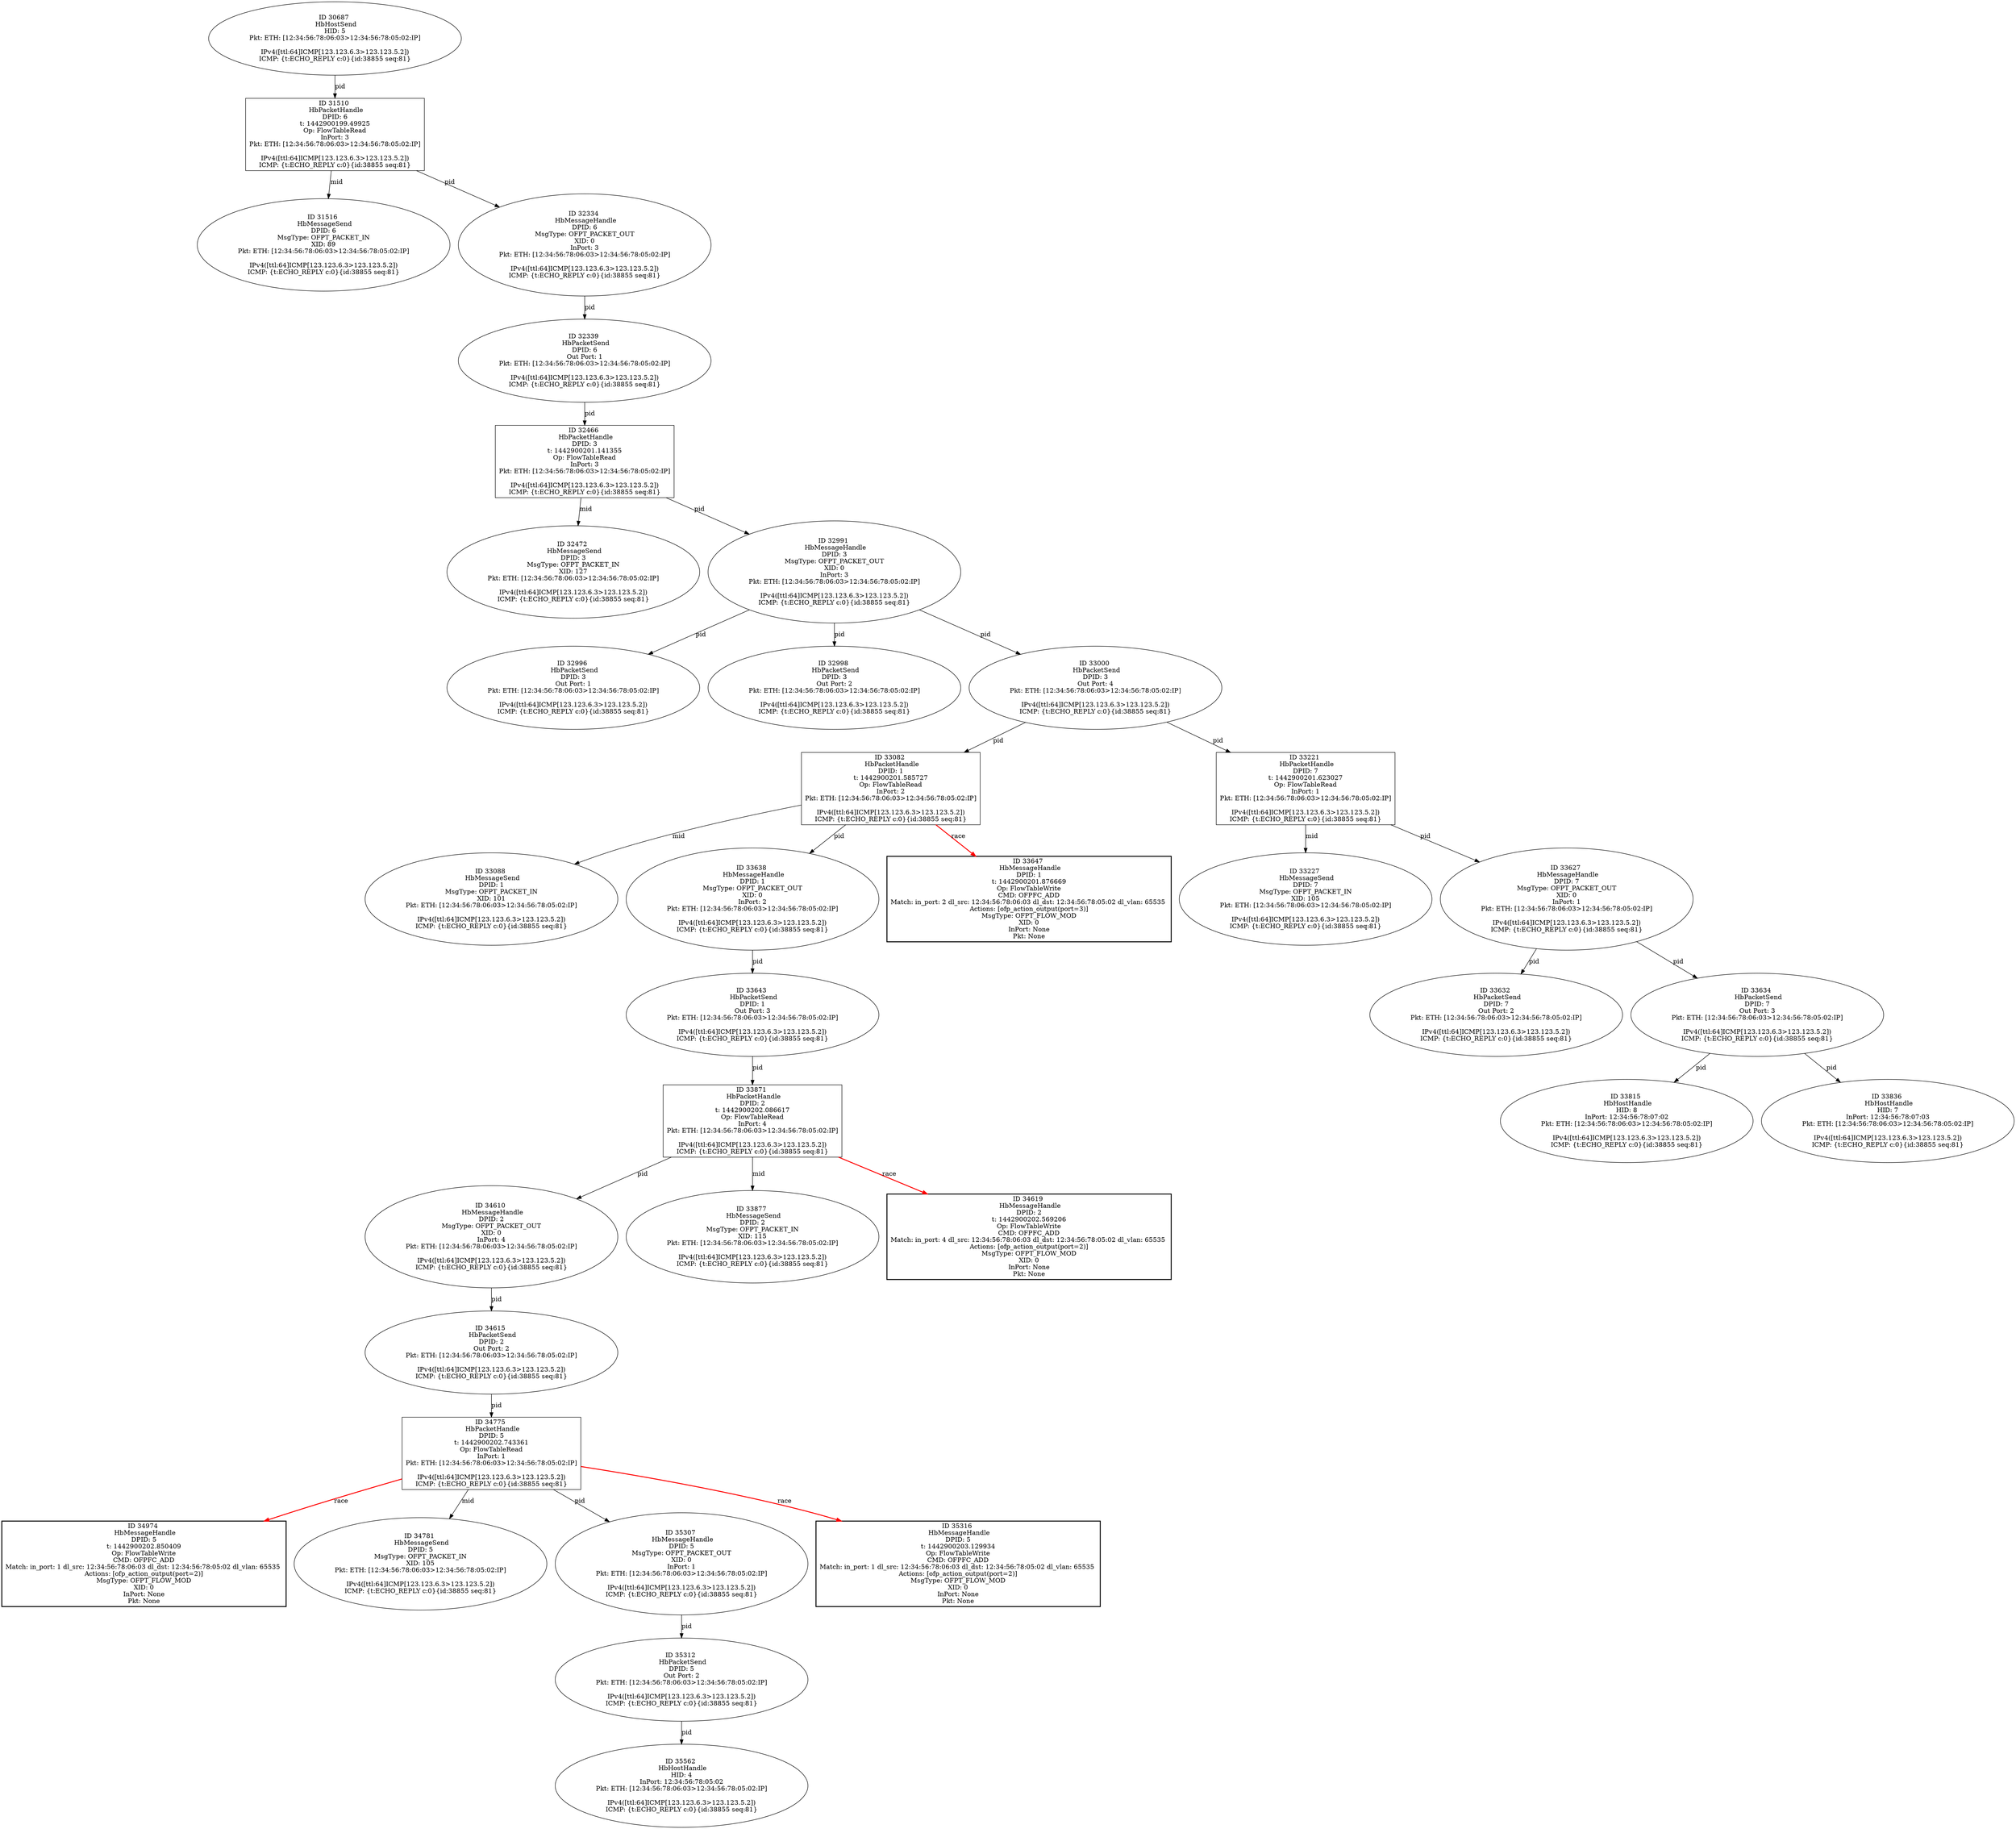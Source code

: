 strict digraph G {
33643 [shape=oval, event=<hb_events.HbPacketSend object at 0x10ed04350>, label="ID 33643 
 HbPacketSend
DPID: 1
Out Port: 3
Pkt: ETH: [12:34:56:78:06:03>12:34:56:78:05:02:IP]

IPv4([ttl:64]ICMP[123.123.6.3>123.123.5.2])
ICMP: {t:ECHO_REPLY c:0}{id:38855 seq:81}"];
31510 [shape=box, event=<hb_events.HbPacketHandle object at 0x10e97af10>, label="ID 31510 
 HbPacketHandle
DPID: 6
t: 1442900199.49925
Op: FlowTableRead
InPort: 3
Pkt: ETH: [12:34:56:78:06:03>12:34:56:78:05:02:IP]

IPv4([ttl:64]ICMP[123.123.6.3>123.123.5.2])
ICMP: {t:ECHO_REPLY c:0}{id:38855 seq:81}"];
33815 [shape=oval, event=<hb_events.HbHostHandle object at 0x10ed5a850>, label="ID 33815 
 HbHostHandle
HID: 8
InPort: 12:34:56:78:07:02
Pkt: ETH: [12:34:56:78:06:03>12:34:56:78:05:02:IP]

IPv4([ttl:64]ICMP[123.123.6.3>123.123.5.2])
ICMP: {t:ECHO_REPLY c:0}{id:38855 seq:81}"];
31516 [shape=oval, event=<hb_events.HbMessageSend object at 0x10e981690>, label="ID 31516 
 HbMessageSend
DPID: 6
MsgType: OFPT_PACKET_IN
XID: 89
Pkt: ETH: [12:34:56:78:06:03>12:34:56:78:05:02:IP]

IPv4([ttl:64]ICMP[123.123.6.3>123.123.5.2])
ICMP: {t:ECHO_REPLY c:0}{id:38855 seq:81}"];
34974 [shape=box, style=bold, event=<hb_events.HbMessageHandle object at 0x10f059d90>, label="ID 34974 
 HbMessageHandle
DPID: 5
t: 1442900202.850409
Op: FlowTableWrite
CMD: OFPFC_ADD
Match: in_port: 1 dl_src: 12:34:56:78:06:03 dl_dst: 12:34:56:78:05:02 dl_vlan: 65535 
Actions: [ofp_action_output(port=2)]
MsgType: OFPT_FLOW_MOD
XID: 0
InPort: None
Pkt: None"];
33836 [shape=oval, event=<hb_events.HbHostHandle object at 0x10ed619d0>, label="ID 33836 
 HbHostHandle
HID: 7
InPort: 12:34:56:78:07:03
Pkt: ETH: [12:34:56:78:06:03>12:34:56:78:05:02:IP]

IPv4([ttl:64]ICMP[123.123.6.3>123.123.5.2])
ICMP: {t:ECHO_REPLY c:0}{id:38855 seq:81}"];
34610 [shape=oval, event=<hb_events.HbMessageHandle object at 0x10ef36e50>, label="ID 34610 
 HbMessageHandle
DPID: 2
MsgType: OFPT_PACKET_OUT
XID: 0
InPort: 4
Pkt: ETH: [12:34:56:78:06:03>12:34:56:78:05:02:IP]

IPv4([ttl:64]ICMP[123.123.6.3>123.123.5.2])
ICMP: {t:ECHO_REPLY c:0}{id:38855 seq:81}"];
34615 [shape=oval, event=<hb_events.HbPacketSend object at 0x10ef44610>, label="ID 34615 
 HbPacketSend
DPID: 2
Out Port: 2
Pkt: ETH: [12:34:56:78:06:03>12:34:56:78:05:02:IP]

IPv4([ttl:64]ICMP[123.123.6.3>123.123.5.2])
ICMP: {t:ECHO_REPLY c:0}{id:38855 seq:81}"];
33082 [shape=box, event=<hb_events.HbPacketHandle object at 0x10ec18310>, label="ID 33082 
 HbPacketHandle
DPID: 1
t: 1442900201.585727
Op: FlowTableRead
InPort: 2
Pkt: ETH: [12:34:56:78:06:03>12:34:56:78:05:02:IP]

IPv4([ttl:64]ICMP[123.123.6.3>123.123.5.2])
ICMP: {t:ECHO_REPLY c:0}{id:38855 seq:81}"];
30687 [shape=oval, event=<hb_events.HbHostSend object at 0x10e60a690>, label="ID 30687 
 HbHostSend
HID: 5
Pkt: ETH: [12:34:56:78:06:03>12:34:56:78:05:02:IP]

IPv4([ttl:64]ICMP[123.123.6.3>123.123.5.2])
ICMP: {t:ECHO_REPLY c:0}{id:38855 seq:81}"];
33088 [shape=oval, event=<hb_events.HbMessageSend object at 0x10ec18ad0>, label="ID 33088 
 HbMessageSend
DPID: 1
MsgType: OFPT_PACKET_IN
XID: 101
Pkt: ETH: [12:34:56:78:06:03>12:34:56:78:05:02:IP]

IPv4([ttl:64]ICMP[123.123.6.3>123.123.5.2])
ICMP: {t:ECHO_REPLY c:0}{id:38855 seq:81}"];
33221 [shape=box, event=<hb_events.HbPacketHandle object at 0x10ec583d0>, label="ID 33221 
 HbPacketHandle
DPID: 7
t: 1442900201.623027
Op: FlowTableRead
InPort: 1
Pkt: ETH: [12:34:56:78:06:03>12:34:56:78:05:02:IP]

IPv4([ttl:64]ICMP[123.123.6.3>123.123.5.2])
ICMP: {t:ECHO_REPLY c:0}{id:38855 seq:81}"];
33227 [shape=oval, event=<hb_events.HbMessageSend object at 0x10ec58b10>, label="ID 33227 
 HbMessageSend
DPID: 7
MsgType: OFPT_PACKET_IN
XID: 105
Pkt: ETH: [12:34:56:78:06:03>12:34:56:78:05:02:IP]

IPv4([ttl:64]ICMP[123.123.6.3>123.123.5.2])
ICMP: {t:ECHO_REPLY c:0}{id:38855 seq:81}"];
32334 [shape=oval, event=<hb_events.HbMessageHandle object at 0x10eb0f790>, label="ID 32334 
 HbMessageHandle
DPID: 6
MsgType: OFPT_PACKET_OUT
XID: 0
InPort: 3
Pkt: ETH: [12:34:56:78:06:03>12:34:56:78:05:02:IP]

IPv4([ttl:64]ICMP[123.123.6.3>123.123.5.2])
ICMP: {t:ECHO_REPLY c:0}{id:38855 seq:81}"];
33871 [shape=box, event=<hb_events.HbPacketHandle object at 0x10ed7a790>, label="ID 33871 
 HbPacketHandle
DPID: 2
t: 1442900202.086617
Op: FlowTableRead
InPort: 4
Pkt: ETH: [12:34:56:78:06:03>12:34:56:78:05:02:IP]

IPv4([ttl:64]ICMP[123.123.6.3>123.123.5.2])
ICMP: {t:ECHO_REPLY c:0}{id:38855 seq:81}"];
32466 [shape=box, event=<hb_events.HbPacketHandle object at 0x10eb39e10>, label="ID 32466 
 HbPacketHandle
DPID: 3
t: 1442900201.141355
Op: FlowTableRead
InPort: 3
Pkt: ETH: [12:34:56:78:06:03>12:34:56:78:05:02:IP]

IPv4([ttl:64]ICMP[123.123.6.3>123.123.5.2])
ICMP: {t:ECHO_REPLY c:0}{id:38855 seq:81}"];
32339 [shape=oval, event=<hb_events.HbPacketSend object at 0x10eb1a090>, label="ID 32339 
 HbPacketSend
DPID: 6
Out Port: 1
Pkt: ETH: [12:34:56:78:06:03>12:34:56:78:05:02:IP]

IPv4([ttl:64]ICMP[123.123.6.3>123.123.5.2])
ICMP: {t:ECHO_REPLY c:0}{id:38855 seq:81}"];
33877 [shape=oval, event=<hb_events.HbMessageSend object at 0x10ed7af50>, label="ID 33877 
 HbMessageSend
DPID: 2
MsgType: OFPT_PACKET_IN
XID: 115
Pkt: ETH: [12:34:56:78:06:03>12:34:56:78:05:02:IP]

IPv4([ttl:64]ICMP[123.123.6.3>123.123.5.2])
ICMP: {t:ECHO_REPLY c:0}{id:38855 seq:81}"];
34775 [shape=box, event=<hb_events.HbPacketHandle object at 0x10efb3c10>, label="ID 34775 
 HbPacketHandle
DPID: 5
t: 1442900202.743361
Op: FlowTableRead
InPort: 1
Pkt: ETH: [12:34:56:78:06:03>12:34:56:78:05:02:IP]

IPv4([ttl:64]ICMP[123.123.6.3>123.123.5.2])
ICMP: {t:ECHO_REPLY c:0}{id:38855 seq:81}"];
32472 [shape=oval, event=<hb_events.HbMessageSend object at 0x10eb3e590>, label="ID 32472 
 HbMessageSend
DPID: 3
MsgType: OFPT_PACKET_IN
XID: 127
Pkt: ETH: [12:34:56:78:06:03>12:34:56:78:05:02:IP]

IPv4([ttl:64]ICMP[123.123.6.3>123.123.5.2])
ICMP: {t:ECHO_REPLY c:0}{id:38855 seq:81}"];
33627 [shape=oval, event=<hb_events.HbMessageHandle object at 0x10ecf1390>, label="ID 33627 
 HbMessageHandle
DPID: 7
MsgType: OFPT_PACKET_OUT
XID: 0
InPort: 1
Pkt: ETH: [12:34:56:78:06:03>12:34:56:78:05:02:IP]

IPv4([ttl:64]ICMP[123.123.6.3>123.123.5.2])
ICMP: {t:ECHO_REPLY c:0}{id:38855 seq:81}"];
34781 [shape=oval, event=<hb_events.HbMessageSend object at 0x10efad250>, label="ID 34781 
 HbMessageSend
DPID: 5
MsgType: OFPT_PACKET_IN
XID: 105
Pkt: ETH: [12:34:56:78:06:03>12:34:56:78:05:02:IP]

IPv4([ttl:64]ICMP[123.123.6.3>123.123.5.2])
ICMP: {t:ECHO_REPLY c:0}{id:38855 seq:81}"];
32991 [shape=oval, event=<hb_events.HbMessageHandle object at 0x10ebfc4d0>, label="ID 32991 
 HbMessageHandle
DPID: 3
MsgType: OFPT_PACKET_OUT
XID: 0
InPort: 3
Pkt: ETH: [12:34:56:78:06:03>12:34:56:78:05:02:IP]

IPv4([ttl:64]ICMP[123.123.6.3>123.123.5.2])
ICMP: {t:ECHO_REPLY c:0}{id:38855 seq:81}"];
33632 [shape=oval, event=<hb_events.HbPacketSend object at 0x10ecfc190>, label="ID 33632 
 HbPacketSend
DPID: 7
Out Port: 2
Pkt: ETH: [12:34:56:78:06:03>12:34:56:78:05:02:IP]

IPv4([ttl:64]ICMP[123.123.6.3>123.123.5.2])
ICMP: {t:ECHO_REPLY c:0}{id:38855 seq:81}"];
33634 [shape=oval, event=<hb_events.HbPacketSend object at 0x10ecfcbd0>, label="ID 33634 
 HbPacketSend
DPID: 7
Out Port: 3
Pkt: ETH: [12:34:56:78:06:03>12:34:56:78:05:02:IP]

IPv4([ttl:64]ICMP[123.123.6.3>123.123.5.2])
ICMP: {t:ECHO_REPLY c:0}{id:38855 seq:81}"];
34619 [shape=box, style=bold, event=<hb_events.HbMessageHandle object at 0x10ef4ae90>, label="ID 34619 
 HbMessageHandle
DPID: 2
t: 1442900202.569206
Op: FlowTableWrite
CMD: OFPFC_ADD
Match: in_port: 4 dl_src: 12:34:56:78:06:03 dl_dst: 12:34:56:78:05:02 dl_vlan: 65535 
Actions: [ofp_action_output(port=2)]
MsgType: OFPT_FLOW_MOD
XID: 0
InPort: None
Pkt: None"];
32996 [shape=oval, event=<hb_events.HbPacketSend object at 0x10ebfc9d0>, label="ID 32996 
 HbPacketSend
DPID: 3
Out Port: 1
Pkt: ETH: [12:34:56:78:06:03>12:34:56:78:05:02:IP]

IPv4([ttl:64]ICMP[123.123.6.3>123.123.5.2])
ICMP: {t:ECHO_REPLY c:0}{id:38855 seq:81}"];
32998 [shape=oval, event=<hb_events.HbPacketSend object at 0x10ebfcc10>, label="ID 32998 
 HbPacketSend
DPID: 3
Out Port: 2
Pkt: ETH: [12:34:56:78:06:03>12:34:56:78:05:02:IP]

IPv4([ttl:64]ICMP[123.123.6.3>123.123.5.2])
ICMP: {t:ECHO_REPLY c:0}{id:38855 seq:81}"];
33638 [shape=oval, event=<hb_events.HbMessageHandle object at 0x10ecfce10>, label="ID 33638 
 HbMessageHandle
DPID: 1
MsgType: OFPT_PACKET_OUT
XID: 0
InPort: 2
Pkt: ETH: [12:34:56:78:06:03>12:34:56:78:05:02:IP]

IPv4([ttl:64]ICMP[123.123.6.3>123.123.5.2])
ICMP: {t:ECHO_REPLY c:0}{id:38855 seq:81}"];
33000 [shape=oval, event=<hb_events.HbPacketSend object at 0x10ebfce50>, label="ID 33000 
 HbPacketSend
DPID: 3
Out Port: 4
Pkt: ETH: [12:34:56:78:06:03>12:34:56:78:05:02:IP]

IPv4([ttl:64]ICMP[123.123.6.3>123.123.5.2])
ICMP: {t:ECHO_REPLY c:0}{id:38855 seq:81}"];
35562 [shape=oval, event=<hb_events.HbHostHandle object at 0x10f229f90>, label="ID 35562 
 HbHostHandle
HID: 4
InPort: 12:34:56:78:05:02
Pkt: ETH: [12:34:56:78:06:03>12:34:56:78:05:02:IP]

IPv4([ttl:64]ICMP[123.123.6.3>123.123.5.2])
ICMP: {t:ECHO_REPLY c:0}{id:38855 seq:81}"];
35307 [shape=oval, event=<hb_events.HbMessageHandle object at 0x10f162250>, label="ID 35307 
 HbMessageHandle
DPID: 5
MsgType: OFPT_PACKET_OUT
XID: 0
InPort: 1
Pkt: ETH: [12:34:56:78:06:03>12:34:56:78:05:02:IP]

IPv4([ttl:64]ICMP[123.123.6.3>123.123.5.2])
ICMP: {t:ECHO_REPLY c:0}{id:38855 seq:81}"];
33647 [shape=box, style=bold, event=<hb_events.HbMessageHandle object at 0x10ed04910>, label="ID 33647 
 HbMessageHandle
DPID: 1
t: 1442900201.876669
Op: FlowTableWrite
CMD: OFPFC_ADD
Match: in_port: 2 dl_src: 12:34:56:78:06:03 dl_dst: 12:34:56:78:05:02 dl_vlan: 65535 
Actions: [ofp_action_output(port=3)]
MsgType: OFPT_FLOW_MOD
XID: 0
InPort: None
Pkt: None"];
35312 [shape=oval, event=<hb_events.HbPacketSend object at 0x10f1685d0>, label="ID 35312 
 HbPacketSend
DPID: 5
Out Port: 2
Pkt: ETH: [12:34:56:78:06:03>12:34:56:78:05:02:IP]

IPv4([ttl:64]ICMP[123.123.6.3>123.123.5.2])
ICMP: {t:ECHO_REPLY c:0}{id:38855 seq:81}"];
35316 [shape=box, style=bold, event=<hb_events.HbMessageHandle object at 0x10f174990>, label="ID 35316 
 HbMessageHandle
DPID: 5
t: 1442900203.129934
Op: FlowTableWrite
CMD: OFPFC_ADD
Match: in_port: 1 dl_src: 12:34:56:78:06:03 dl_dst: 12:34:56:78:05:02 dl_vlan: 65535 
Actions: [ofp_action_output(port=2)]
MsgType: OFPT_FLOW_MOD
XID: 0
InPort: None
Pkt: None"];
35307 -> 35312  [rel=pid, label=pid];
31510 -> 31516  [rel=mid, label=mid];
31510 -> 32334  [rel=pid, label=pid];
34610 -> 34615  [rel=pid, label=pid];
34615 -> 34775  [rel=pid, label=pid];
33082 -> 33088  [rel=mid, label=mid];
33082 -> 33638  [rel=pid, label=pid];
33082 -> 33647  [harmful=True, color=red, style=bold, rel=race, label=race];
30687 -> 31510  [rel=pid, label=pid];
33221 -> 33627  [rel=pid, label=pid];
33221 -> 33227  [rel=mid, label=mid];
32334 -> 32339  [rel=pid, label=pid];
33871 -> 34610  [rel=pid, label=pid];
33871 -> 34619  [harmful=True, color=red, style=bold, rel=race, label=race];
33871 -> 33877  [rel=mid, label=mid];
32466 -> 32472  [rel=mid, label=mid];
32466 -> 32991  [rel=pid, label=pid];
32339 -> 32466  [rel=pid, label=pid];
34775 -> 35307  [rel=pid, label=pid];
34775 -> 35316  [harmful=True, color=red, style=bold, rel=race, label=race];
34775 -> 34781  [rel=mid, label=mid];
34775 -> 34974  [harmful=True, color=red, style=bold, rel=race, label=race];
33627 -> 33632  [rel=pid, label=pid];
33627 -> 33634  [rel=pid, label=pid];
32991 -> 33000  [rel=pid, label=pid];
32991 -> 32996  [rel=pid, label=pid];
32991 -> 32998  [rel=pid, label=pid];
33634 -> 33836  [rel=pid, label=pid];
33634 -> 33815  [rel=pid, label=pid];
33638 -> 33643  [rel=pid, label=pid];
33000 -> 33082  [rel=pid, label=pid];
33000 -> 33221  [rel=pid, label=pid];
33643 -> 33871  [rel=pid, label=pid];
35312 -> 35562  [rel=pid, label=pid];
}
